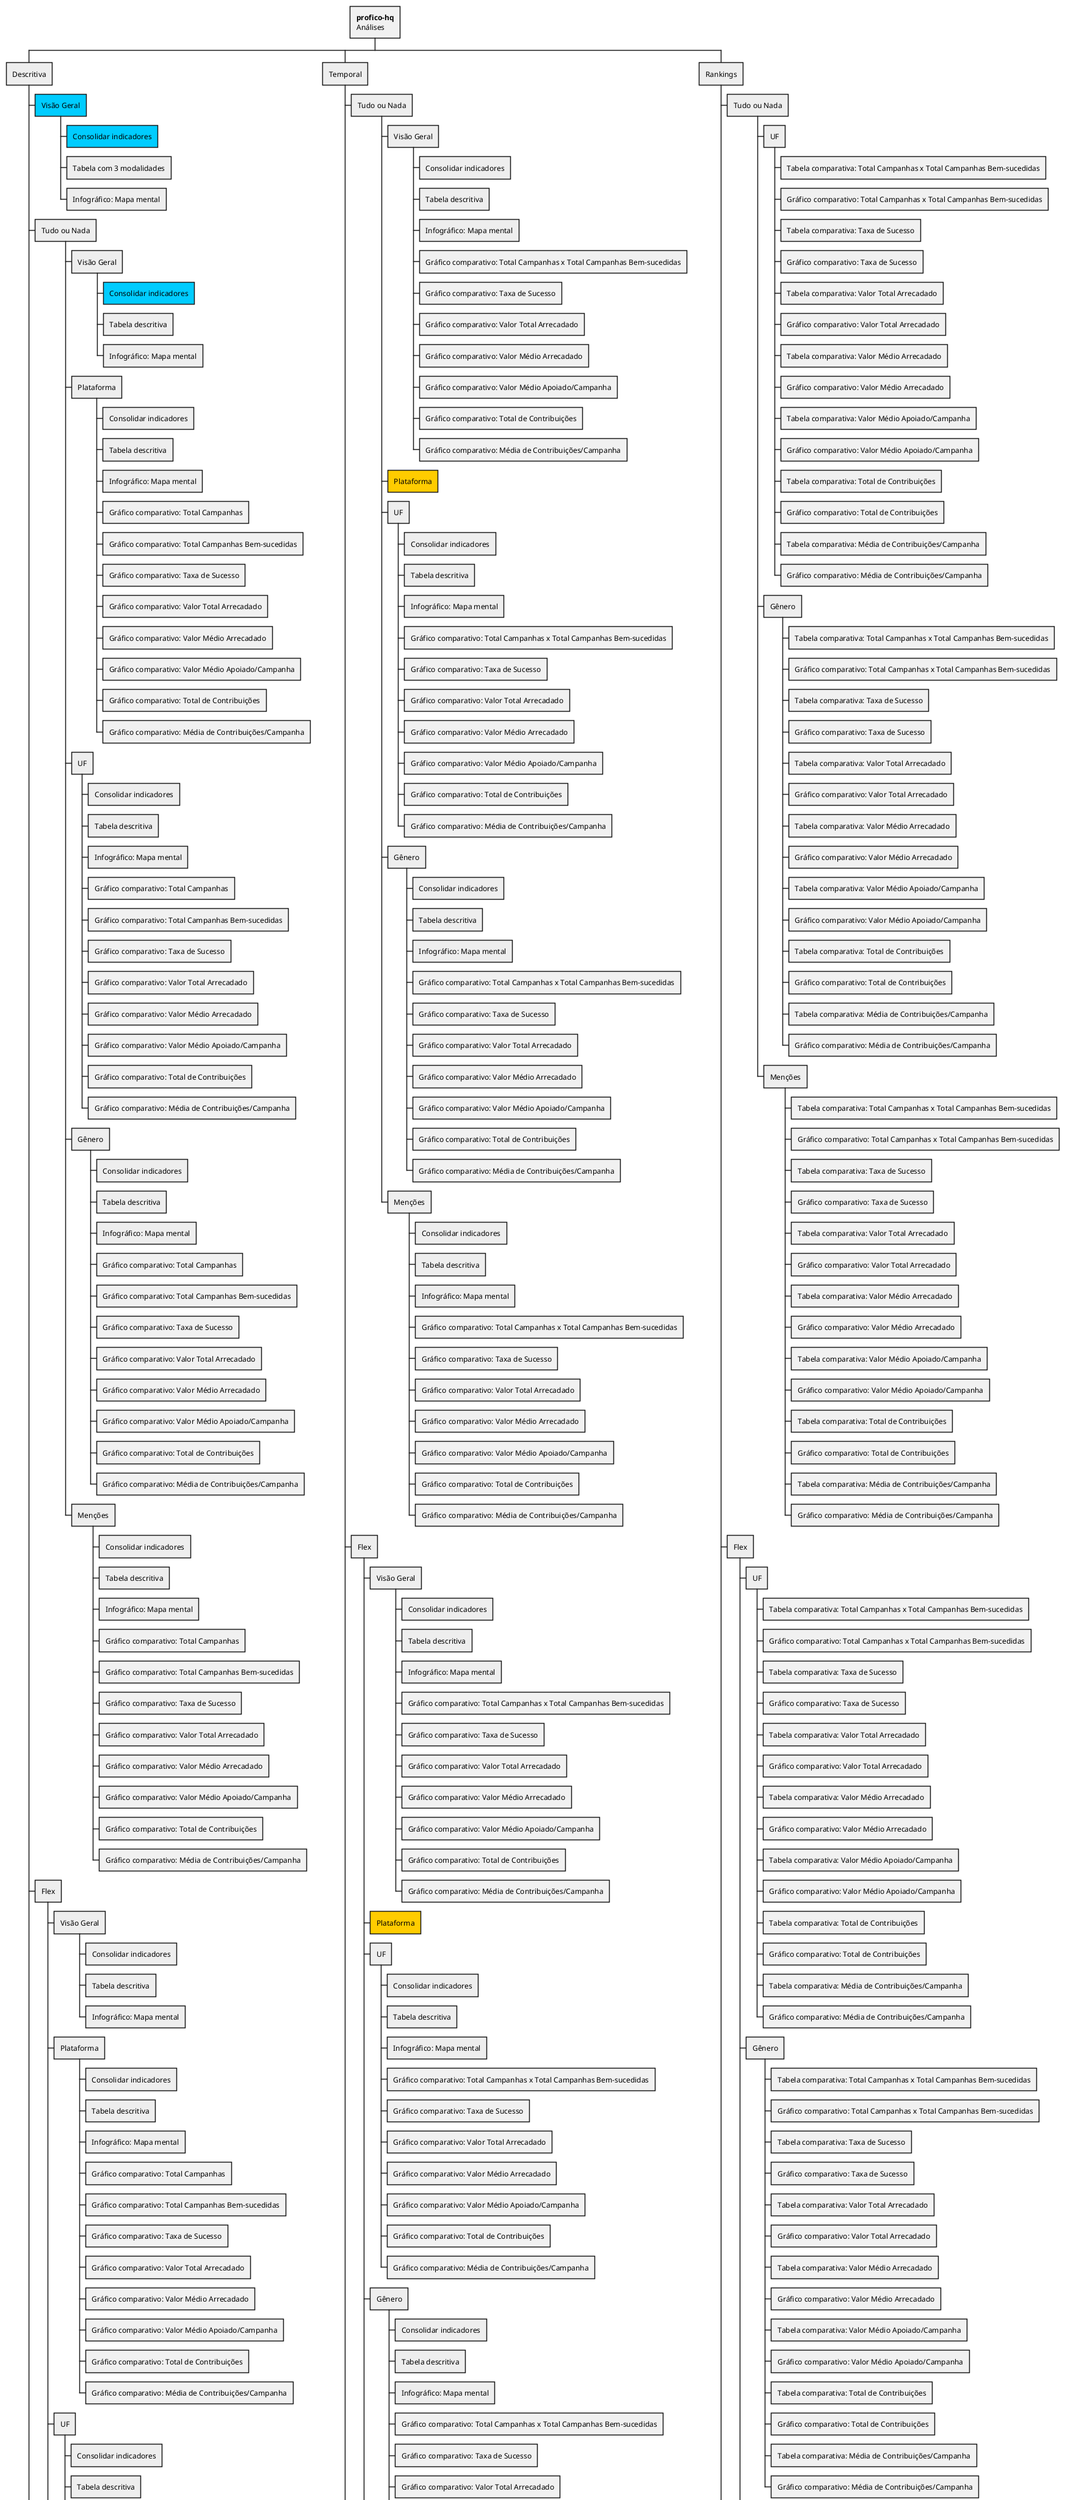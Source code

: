 @startwbs
<style>
wbsDiagram {
.pendente {
    BackgroundColor #eee
}
.duvida {
    BackgroundColor #ffcc00
}
.feito {
    BackgroundColor #ccff00
}
.andamento {
    BackgroundColor #00ccff
}
}
</style>

+:**profico-hq**
Análises;

++ Descritiva <<pendente>>
+++ Visão Geral <<andamento>>
++++ Consolidar indicadores <<andamento>>
++++ Tabela com 3 modalidades <<pendente>>
++++ Infográfico: Mapa mental <<pendente>>
+++ Tudo ou Nada <<pendente>>
++++ Visão Geral <<pendente>>
+++++ Consolidar indicadores <<andamento>>
+++++ Tabela descritiva <<pendente>>
+++++ Infográfico: Mapa mental <<pendente>>
++++ Plataforma <<pendente>>
+++++ Consolidar indicadores <<pendente>>
+++++ Tabela descritiva <<pendente>>
+++++ Infográfico: Mapa mental <<pendente>>
+++++ Gráfico comparativo: Total Campanhas
+++++ Gráfico comparativo: Total Campanhas Bem-sucedidas
+++++ Gráfico comparativo: Taxa de Sucesso
+++++ Gráfico comparativo: Valor Total Arrecadado
+++++ Gráfico comparativo: Valor Médio Arrecadado
+++++ Gráfico comparativo: Valor Médio Apoiado/Campanha
+++++ Gráfico comparativo: Total de Contribuições
+++++ Gráfico comparativo: Média de Contribuições/Campanha

++++ UF <<pendente>>
+++++ Consolidar indicadores <<pendente>>
+++++ Tabela descritiva <<pendente>>
+++++ Infográfico: Mapa mental <<pendente>>
+++++ Gráfico comparativo: Total Campanhas
+++++ Gráfico comparativo: Total Campanhas Bem-sucedidas
+++++ Gráfico comparativo: Taxa de Sucesso
+++++ Gráfico comparativo: Valor Total Arrecadado
+++++ Gráfico comparativo: Valor Médio Arrecadado
+++++ Gráfico comparativo: Valor Médio Apoiado/Campanha
+++++ Gráfico comparativo: Total de Contribuições
+++++ Gráfico comparativo: Média de Contribuições/Campanha

++++ Gênero <<pendente>>
+++++ Consolidar indicadores <<pendente>>
+++++ Tabela descritiva <<pendente>>
+++++ Infográfico: Mapa mental <<pendente>>
+++++ Gráfico comparativo: Total Campanhas
+++++ Gráfico comparativo: Total Campanhas Bem-sucedidas
+++++ Gráfico comparativo: Taxa de Sucesso
+++++ Gráfico comparativo: Valor Total Arrecadado
+++++ Gráfico comparativo: Valor Médio Arrecadado
+++++ Gráfico comparativo: Valor Médio Apoiado/Campanha
+++++ Gráfico comparativo: Total de Contribuições
+++++ Gráfico comparativo: Média de Contribuições/Campanha

++++ Menções <<pendente>>
+++++ Consolidar indicadores <<pendente>>
+++++ Tabela descritiva <<pendente>>
+++++ Infográfico: Mapa mental <<pendente>>
+++++ Gráfico comparativo: Total Campanhas
+++++ Gráfico comparativo: Total Campanhas Bem-sucedidas
+++++ Gráfico comparativo: Taxa de Sucesso
+++++ Gráfico comparativo: Valor Total Arrecadado
+++++ Gráfico comparativo: Valor Médio Arrecadado
+++++ Gráfico comparativo: Valor Médio Apoiado/Campanha
+++++ Gráfico comparativo: Total de Contribuições
+++++ Gráfico comparativo: Média de Contribuições/Campanha

+++ Flex <<pendente>>
++++ Visão Geral <<pendente>>
+++++ Consolidar indicadores <<pendente>>
+++++ Tabela descritiva <<pendente>>
+++++ Infográfico: Mapa mental <<pendente>>
++++ Plataforma <<pendente>>
+++++ Consolidar indicadores <<pendente>>
+++++ Tabela descritiva <<pendente>>
+++++ Infográfico: Mapa mental <<pendente>>
+++++ Gráfico comparativo: Total Campanhas
+++++ Gráfico comparativo: Total Campanhas Bem-sucedidas
+++++ Gráfico comparativo: Taxa de Sucesso
+++++ Gráfico comparativo: Valor Total Arrecadado
+++++ Gráfico comparativo: Valor Médio Arrecadado
+++++ Gráfico comparativo: Valor Médio Apoiado/Campanha
+++++ Gráfico comparativo: Total de Contribuições
+++++ Gráfico comparativo: Média de Contribuições/Campanha

++++ UF <<pendente>>
+++++ Consolidar indicadores <<pendente>>
+++++ Tabela descritiva <<pendente>>
+++++ Infográfico: Mapa mental <<pendente>>
+++++ Gráfico comparativo: Total Campanhas
+++++ Gráfico comparativo: Total Campanhas Bem-sucedidas
+++++ Gráfico comparativo: Taxa de Sucesso
+++++ Gráfico comparativo: Valor Total Arrecadado
+++++ Gráfico comparativo: Valor Médio Arrecadado
+++++ Gráfico comparativo: Valor Médio Apoiado/Campanha
+++++ Gráfico comparativo: Total de Contribuições
+++++ Gráfico comparativo: Média de Contribuições/Campanha

++++ Gênero <<pendente>>
+++++ Consolidar indicadores <<pendente>>
+++++ Tabela descritiva <<pendente>>
+++++ Infográfico: Mapa mental <<pendente>>
+++++ Gráfico comparativo: Total Campanhas
+++++ Gráfico comparativo: Total Campanhas Bem-sucedidas
+++++ Gráfico comparativo: Taxa de Sucesso
+++++ Gráfico comparativo: Valor Total Arrecadado
+++++ Gráfico comparativo: Valor Médio Arrecadado
+++++ Gráfico comparativo: Valor Médio Apoiado/Campanha
+++++ Gráfico comparativo: Total de Contribuições
+++++ Gráfico comparativo: Média de Contribuições/Campanha

++++ Menções <<pendente>>
+++++ Consolidar indicadores <<pendente>>
+++++ Tabela descritiva <<pendente>>
+++++ Infográfico: Mapa mental <<pendente>>
+++++ Gráfico comparativo: Total Campanhas
+++++ Gráfico comparativo: Total Campanhas Bem-sucedidas
+++++ Gráfico comparativo: Taxa de Sucesso
+++++ Gráfico comparativo: Valor Total Arrecadado
+++++ Gráfico comparativo: Valor Médio Arrecadado
+++++ Gráfico comparativo: Valor Médio Apoiado/Campanha
+++++ Gráfico comparativo: Total de Contribuições
+++++ Gráfico comparativo: Média de Contribuições/Campanha



+++ Recorrente <<pendente>>
++++ Visão Geral <<pendente>>
+++++ Consolidar indicadores <<pendente>>
+++++ Tabela descritiva <<pendente>>
+++++ Infográfico: Mapa mental <<pendente>>
++++ Plataforma <<pendente>>
+++++ Consolidar indicadores <<pendente>>
+++++ Tabela descritiva <<pendente>>
+++++ Infográfico: Mapa mental <<pendente>>
+++++ Gráfico comparativo: Total Campanhas
+++++ Gráfico comparativo: Total Campanhas Bem-sucedidas
+++++ Gráfico comparativo: Taxa de Sucesso
+++++ Gráfico comparativo: Valor Total Arrecadado
+++++ Gráfico comparativo: Valor Médio Arrecadado
+++++ Gráfico comparativo: Valor Médio Apoiado/Campanha
+++++ Gráfico comparativo: Total de Contribuições
+++++ Gráfico comparativo: Média de Contribuições/Campanha

++++ UF <<pendente>>
+++++ Consolidar indicadores <<pendente>>
+++++ Tabela descritiva <<pendente>>
+++++ Infográfico: Mapa mental <<pendente>>
+++++ Gráfico comparativo: Total Campanhas
+++++ Gráfico comparativo: Total Campanhas Bem-sucedidas
+++++ Gráfico comparativo: Taxa de Sucesso
+++++ Gráfico comparativo: Valor Total Arrecadado
+++++ Gráfico comparativo: Valor Médio Arrecadado
+++++ Gráfico comparativo: Valor Médio Apoiado/Campanha
+++++ Gráfico comparativo: Total de Contribuições
+++++ Gráfico comparativo: Média de Contribuições/Campanha

++++ Gênero <<pendente>>
+++++ Consolidar indicadores <<pendente>>
+++++ Tabela descritiva <<pendente>>
+++++ Infográfico: Mapa mental <<pendente>>
+++++ Gráfico comparativo: Total Campanhas
+++++ Gráfico comparativo: Total Campanhas Bem-sucedidas
+++++ Gráfico comparativo: Taxa de Sucesso
+++++ Gráfico comparativo: Valor Total Arrecadado
+++++ Gráfico comparativo: Valor Médio Arrecadado
+++++ Gráfico comparativo: Valor Médio Apoiado/Campanha
+++++ Gráfico comparativo: Total de Contribuições
+++++ Gráfico comparativo: Média de Contribuições/Campanha

++++ Menções <<pendente>>
+++++ Consolidar indicadores <<pendente>>
+++++ Tabela descritiva <<pendente>>
+++++ Infográfico: Mapa mental <<pendente>>
+++++ Gráfico comparativo: Total Campanhas
+++++ Gráfico comparativo: Total Campanhas Bem-sucedidas
+++++ Gráfico comparativo: Taxa de Sucesso
+++++ Gráfico comparativo: Valor Total Arrecadado
+++++ Gráfico comparativo: Valor Médio Arrecadado
+++++ Gráfico comparativo: Valor Médio Apoiado/Campanha
+++++ Gráfico comparativo: Total de Contribuições
+++++ Gráfico comparativo: Média de Contribuições/Campanha







++ Temporal <<pendente>>
+++ Tudo ou Nada <<pendente>>
++++ Visão Geral <<pendente>>
+++++ Consolidar indicadores <<pendente>>
+++++ Tabela descritiva <<pendente>>
+++++ Infográfico: Mapa mental <<pendente>>
+++++ Gráfico comparativo: Total Campanhas x Total Campanhas Bem-sucedidas
+++++ Gráfico comparativo: Taxa de Sucesso
+++++ Gráfico comparativo: Valor Total Arrecadado
+++++ Gráfico comparativo: Valor Médio Arrecadado
+++++ Gráfico comparativo: Valor Médio Apoiado/Campanha
+++++ Gráfico comparativo: Total de Contribuições
+++++ Gráfico comparativo: Média de Contribuições/Campanha
++++ Plataforma <<duvida>>
++++ UF <<pendente>>
+++++ Consolidar indicadores <<pendente>>
+++++ Tabela descritiva <<pendente>>
+++++ Infográfico: Mapa mental <<pendente>>
+++++ Gráfico comparativo: Total Campanhas x Total Campanhas Bem-sucedidas
+++++ Gráfico comparativo: Taxa de Sucesso
+++++ Gráfico comparativo: Valor Total Arrecadado
+++++ Gráfico comparativo: Valor Médio Arrecadado
+++++ Gráfico comparativo: Valor Médio Apoiado/Campanha
+++++ Gráfico comparativo: Total de Contribuições
+++++ Gráfico comparativo: Média de Contribuições/Campanha
++++ Gênero <<pendente>>
+++++ Consolidar indicadores <<pendente>>
+++++ Tabela descritiva <<pendente>>
+++++ Infográfico: Mapa mental <<pendente>>
+++++ Gráfico comparativo: Total Campanhas x Total Campanhas Bem-sucedidas
+++++ Gráfico comparativo: Taxa de Sucesso
+++++ Gráfico comparativo: Valor Total Arrecadado
+++++ Gráfico comparativo: Valor Médio Arrecadado
+++++ Gráfico comparativo: Valor Médio Apoiado/Campanha
+++++ Gráfico comparativo: Total de Contribuições
+++++ Gráfico comparativo: Média de Contribuições/Campanha
++++ Menções <<pendente>>
+++++ Consolidar indicadores <<pendente>>
+++++ Tabela descritiva <<pendente>>
+++++ Infográfico: Mapa mental <<pendente>>
+++++ Gráfico comparativo: Total Campanhas x Total Campanhas Bem-sucedidas
+++++ Gráfico comparativo: Taxa de Sucesso
+++++ Gráfico comparativo: Valor Total Arrecadado
+++++ Gráfico comparativo: Valor Médio Arrecadado
+++++ Gráfico comparativo: Valor Médio Apoiado/Campanha
+++++ Gráfico comparativo: Total de Contribuições
+++++ Gráfico comparativo: Média de Contribuições/Campanha
+++ Flex <<pendente>>
++++ Visão Geral <<pendente>>
+++++ Consolidar indicadores <<pendente>>
+++++ Tabela descritiva <<pendente>>
+++++ Infográfico: Mapa mental <<pendente>>
+++++ Gráfico comparativo: Total Campanhas x Total Campanhas Bem-sucedidas
+++++ Gráfico comparativo: Taxa de Sucesso
+++++ Gráfico comparativo: Valor Total Arrecadado
+++++ Gráfico comparativo: Valor Médio Arrecadado
+++++ Gráfico comparativo: Valor Médio Apoiado/Campanha
+++++ Gráfico comparativo: Total de Contribuições
+++++ Gráfico comparativo: Média de Contribuições/Campanha
++++ Plataforma <<duvida>>
++++ UF <<pendente>>
+++++ Consolidar indicadores <<pendente>>
+++++ Tabela descritiva <<pendente>>
+++++ Infográfico: Mapa mental <<pendente>>
+++++ Gráfico comparativo: Total Campanhas x Total Campanhas Bem-sucedidas
+++++ Gráfico comparativo: Taxa de Sucesso
+++++ Gráfico comparativo: Valor Total Arrecadado
+++++ Gráfico comparativo: Valor Médio Arrecadado
+++++ Gráfico comparativo: Valor Médio Apoiado/Campanha
+++++ Gráfico comparativo: Total de Contribuições
+++++ Gráfico comparativo: Média de Contribuições/Campanha
++++ Gênero <<pendente>>
+++++ Consolidar indicadores <<pendente>>
+++++ Tabela descritiva <<pendente>>
+++++ Infográfico: Mapa mental <<pendente>>
+++++ Gráfico comparativo: Total Campanhas x Total Campanhas Bem-sucedidas
+++++ Gráfico comparativo: Taxa de Sucesso
+++++ Gráfico comparativo: Valor Total Arrecadado
+++++ Gráfico comparativo: Valor Médio Arrecadado
+++++ Gráfico comparativo: Valor Médio Apoiado/Campanha
+++++ Gráfico comparativo: Total de Contribuições
+++++ Gráfico comparativo: Média de Contribuições/Campanha
++++ Menções <<pendente>>
+++++ Consolidar indicadores <<pendente>>
+++++ Tabela descritiva <<pendente>>
+++++ Infográfico: Mapa mental <<pendente>>
+++++ Gráfico comparativo: Total Campanhas x Total Campanhas Bem-sucedidas
+++++ Gráfico comparativo: Taxa de Sucesso
+++++ Gráfico comparativo: Valor Total Arrecadado
+++++ Gráfico comparativo: Valor Médio Arrecadado
+++++ Gráfico comparativo: Valor Médio Apoiado/Campanha
+++++ Gráfico comparativo: Total de Contribuições
+++++ Gráfico comparativo: Média de Contribuições/Campanha
+++ Recorrente <<pendente>>
++++ Visão Geral <<pendente>>
+++++ Consolidar indicadores <<pendente>>
+++++ Tabela descritiva <<pendente>>
+++++ Infográfico: Mapa mental <<pendente>>
+++++ Gráfico comparativo: Total Campanhas x Total Campanhas Bem-sucedidas
+++++ Gráfico comparativo: Taxa de Sucesso
+++++ Gráfico comparativo: Valor Total Arrecadado
+++++ Gráfico comparativo: Valor Médio Arrecadado
+++++ Gráfico comparativo: Valor Médio Apoiado/Campanha
+++++ Gráfico comparativo: Total de Contribuições
+++++ Gráfico comparativo: Média de Contribuições/Campanha
++++ Plataforma <<duvida>>
++++ UF <<pendente>>
+++++ Consolidar indicadores <<pendente>>
+++++ Tabela descritiva <<pendente>>
+++++ Infográfico: Mapa mental <<pendente>>
+++++ Gráfico comparativo: Total Campanhas x Total Campanhas Bem-sucedidas
+++++ Gráfico comparativo: Taxa de Sucesso
+++++ Gráfico comparativo: Valor Total Arrecadado
+++++ Gráfico comparativo: Valor Médio Arrecadado
+++++ Gráfico comparativo: Valor Médio Apoiado/Campanha
+++++ Gráfico comparativo: Total de Contribuições
+++++ Gráfico comparativo: Média de Contribuições/Campanha
++++ Gênero <<pendente>>
+++++ Consolidar indicadores <<pendente>>
+++++ Tabela descritiva <<pendente>>
+++++ Infográfico: Mapa mental <<pendente>>
+++++ Gráfico comparativo: Total Campanhas x Total Campanhas Bem-sucedidas
+++++ Gráfico comparativo: Taxa de Sucesso
+++++ Gráfico comparativo: Valor Total Arrecadado
+++++ Gráfico comparativo: Valor Médio Arrecadado
+++++ Gráfico comparativo: Valor Médio Apoiado/Campanha
+++++ Gráfico comparativo: Total de Contribuições
+++++ Gráfico comparativo: Média de Contribuições/Campanha
++++ Menções <<pendente>>
+++++ Consolidar indicadores <<pendente>>
+++++ Tabela descritiva <<pendente>>
+++++ Infográfico: Mapa mental <<pendente>>
+++++ Gráfico comparativo: Total Campanhas x Total Campanhas Bem-sucedidas
+++++ Gráfico comparativo: Taxa de Sucesso
+++++ Gráfico comparativo: Valor Total Arrecadado
+++++ Gráfico comparativo: Valor Médio Arrecadado
+++++ Gráfico comparativo: Valor Médio Apoiado/Campanha
+++++ Gráfico comparativo: Total de Contribuições
+++++ Gráfico comparativo: Média de Contribuições/Campanha

++ Rankings <<pendente>>
+++ Tudo ou Nada <<pendente>>
++++ UF <<pendente>>
+++++ Tabela comparativa: Total Campanhas x Total Campanhas Bem-sucedidas
+++++ Gráfico comparativo: Total Campanhas x Total Campanhas Bem-sucedidas
+++++ Tabela comparativa: Taxa de Sucesso
+++++ Gráfico comparativo: Taxa de Sucesso
+++++ Tabela comparativa: Valor Total Arrecadado
+++++ Gráfico comparativo: Valor Total Arrecadado
+++++ Tabela comparativa: Valor Médio Arrecadado
+++++ Gráfico comparativo: Valor Médio Arrecadado
+++++ Tabela comparativa: Valor Médio Apoiado/Campanha
+++++ Gráfico comparativo: Valor Médio Apoiado/Campanha
+++++ Tabela comparativa: Total de Contribuições
+++++ Gráfico comparativo: Total de Contribuições
+++++ Tabela comparativa: Média de Contribuições/Campanha
+++++ Gráfico comparativo: Média de Contribuições/Campanha
++++ Gênero <<pendente>>
+++++ Tabela comparativa: Total Campanhas x Total Campanhas Bem-sucedidas
+++++ Gráfico comparativo: Total Campanhas x Total Campanhas Bem-sucedidas
+++++ Tabela comparativa: Taxa de Sucesso
+++++ Gráfico comparativo: Taxa de Sucesso
+++++ Tabela comparativa: Valor Total Arrecadado
+++++ Gráfico comparativo: Valor Total Arrecadado
+++++ Tabela comparativa: Valor Médio Arrecadado
+++++ Gráfico comparativo: Valor Médio Arrecadado
+++++ Tabela comparativa: Valor Médio Apoiado/Campanha
+++++ Gráfico comparativo: Valor Médio Apoiado/Campanha
+++++ Tabela comparativa: Total de Contribuições
+++++ Gráfico comparativo: Total de Contribuições
+++++ Tabela comparativa: Média de Contribuições/Campanha
+++++ Gráfico comparativo: Média de Contribuições/Campanha
++++ Menções <<pendente>>
+++++ Tabela comparativa: Total Campanhas x Total Campanhas Bem-sucedidas
+++++ Gráfico comparativo: Total Campanhas x Total Campanhas Bem-sucedidas
+++++ Tabela comparativa: Taxa de Sucesso
+++++ Gráfico comparativo: Taxa de Sucesso
+++++ Tabela comparativa: Valor Total Arrecadado
+++++ Gráfico comparativo: Valor Total Arrecadado
+++++ Tabela comparativa: Valor Médio Arrecadado
+++++ Gráfico comparativo: Valor Médio Arrecadado
+++++ Tabela comparativa: Valor Médio Apoiado/Campanha
+++++ Gráfico comparativo: Valor Médio Apoiado/Campanha
+++++ Tabela comparativa: Total de Contribuições
+++++ Gráfico comparativo: Total de Contribuições
+++++ Tabela comparativa: Média de Contribuições/Campanha
+++++ Gráfico comparativo: Média de Contribuições/Campanha
+++ Flex <<pendente>>
++++ UF <<pendente>>
+++++ Tabela comparativa: Total Campanhas x Total Campanhas Bem-sucedidas
+++++ Gráfico comparativo: Total Campanhas x Total Campanhas Bem-sucedidas
+++++ Tabela comparativa: Taxa de Sucesso
+++++ Gráfico comparativo: Taxa de Sucesso
+++++ Tabela comparativa: Valor Total Arrecadado
+++++ Gráfico comparativo: Valor Total Arrecadado
+++++ Tabela comparativa: Valor Médio Arrecadado
+++++ Gráfico comparativo: Valor Médio Arrecadado
+++++ Tabela comparativa: Valor Médio Apoiado/Campanha
+++++ Gráfico comparativo: Valor Médio Apoiado/Campanha
+++++ Tabela comparativa: Total de Contribuições
+++++ Gráfico comparativo: Total de Contribuições
+++++ Tabela comparativa: Média de Contribuições/Campanha
+++++ Gráfico comparativo: Média de Contribuições/Campanha
++++ Gênero <<pendente>>
+++++ Tabela comparativa: Total Campanhas x Total Campanhas Bem-sucedidas
+++++ Gráfico comparativo: Total Campanhas x Total Campanhas Bem-sucedidas
+++++ Tabela comparativa: Taxa de Sucesso
+++++ Gráfico comparativo: Taxa de Sucesso
+++++ Tabela comparativa: Valor Total Arrecadado
+++++ Gráfico comparativo: Valor Total Arrecadado
+++++ Tabela comparativa: Valor Médio Arrecadado
+++++ Gráfico comparativo: Valor Médio Arrecadado
+++++ Tabela comparativa: Valor Médio Apoiado/Campanha
+++++ Gráfico comparativo: Valor Médio Apoiado/Campanha
+++++ Tabela comparativa: Total de Contribuições
+++++ Gráfico comparativo: Total de Contribuições
+++++ Tabela comparativa: Média de Contribuições/Campanha
+++++ Gráfico comparativo: Média de Contribuições/Campanha
++++ Menções <<pendente>>
+++++ Tabela comparativa: Total Campanhas x Total Campanhas Bem-sucedidas
+++++ Gráfico comparativo: Total Campanhas x Total Campanhas Bem-sucedidas
+++++ Tabela comparativa: Taxa de Sucesso
+++++ Gráfico comparativo: Taxa de Sucesso
+++++ Tabela comparativa: Valor Total Arrecadado
+++++ Gráfico comparativo: Valor Total Arrecadado
+++++ Tabela comparativa: Valor Médio Arrecadado
+++++ Gráfico comparativo: Valor Médio Arrecadado
+++++ Tabela comparativa: Valor Médio Apoiado/Campanha
+++++ Gráfico comparativo: Valor Médio Apoiado/Campanha
+++++ Tabela comparativa: Total de Contribuições
+++++ Gráfico comparativo: Total de Contribuições
+++++ Tabela comparativa: Média de Contribuições/Campanha
+++++ Gráfico comparativo: Média de Contribuições/Campanha
+++ Recorrente <<pendente>>
++++ UF <<pendente>>
+++++ Tabela comparativa: Total Campanhas x Total Campanhas Bem-sucedidas
+++++ Gráfico comparativo: Total Campanhas x Total Campanhas Bem-sucedidas
+++++ Tabela comparativa: Taxa de Sucesso
+++++ Gráfico comparativo: Taxa de Sucesso
+++++ Tabela comparativa: Valor Total Arrecadado
+++++ Gráfico comparativo: Valor Total Arrecadado
+++++ Tabela comparativa: Valor Médio Arrecadado
+++++ Gráfico comparativo: Valor Médio Arrecadado
+++++ Tabela comparativa: Valor Médio Apoiado/Campanha
+++++ Gráfico comparativo: Valor Médio Apoiado/Campanha
+++++ Tabela comparativa: Total de Contribuições
+++++ Gráfico comparativo: Total de Contribuições
+++++ Tabela comparativa: Média de Contribuições/Campanha
+++++ Gráfico comparativo: Média de Contribuições/Campanha
++++ Gênero <<pendente>>
+++++ Tabela comparativa: Total Campanhas x Total Campanhas Bem-sucedidas
+++++ Gráfico comparativo: Total Campanhas x Total Campanhas Bem-sucedidas
+++++ Tabela comparativa: Taxa de Sucesso
+++++ Gráfico comparativo: Taxa de Sucesso
+++++ Tabela comparativa: Valor Total Arrecadado
+++++ Gráfico comparativo: Valor Total Arrecadado
+++++ Tabela comparativa: Valor Médio Arrecadado
+++++ Gráfico comparativo: Valor Médio Arrecadado
+++++ Tabela comparativa: Valor Médio Apoiado/Campanha
+++++ Gráfico comparativo: Valor Médio Apoiado/Campanha
+++++ Tabela comparativa: Total de Contribuições
+++++ Gráfico comparativo: Total de Contribuições
+++++ Tabela comparativa: Média de Contribuições/Campanha
+++++ Gráfico comparativo: Média de Contribuições/Campanha
++++ Menções <<pendente>>
+++++ Tabela comparativa: Total Campanhas x Total Campanhas Bem-sucedidas
+++++ Gráfico comparativo: Total Campanhas x Total Campanhas Bem-sucedidas
+++++ Tabela comparativa: Taxa de Sucesso
+++++ Gráfico comparativo: Taxa de Sucesso
+++++ Tabela comparativa: Valor Total Arrecadado
+++++ Gráfico comparativo: Valor Total Arrecadado
+++++ Tabela comparativa: Valor Médio Arrecadado
+++++ Gráfico comparativo: Valor Médio Arrecadado
+++++ Tabela comparativa: Valor Médio Apoiado/Campanha
+++++ Gráfico comparativo: Valor Médio Apoiado/Campanha
+++++ Tabela comparativa: Total de Contribuições
+++++ Gráfico comparativo: Total de Contribuições
+++++ Tabela comparativa: Média de Contribuições/Campanha
+++++ Gráfico comparativo: Média de Contribuições/Campanha

@endwbs
